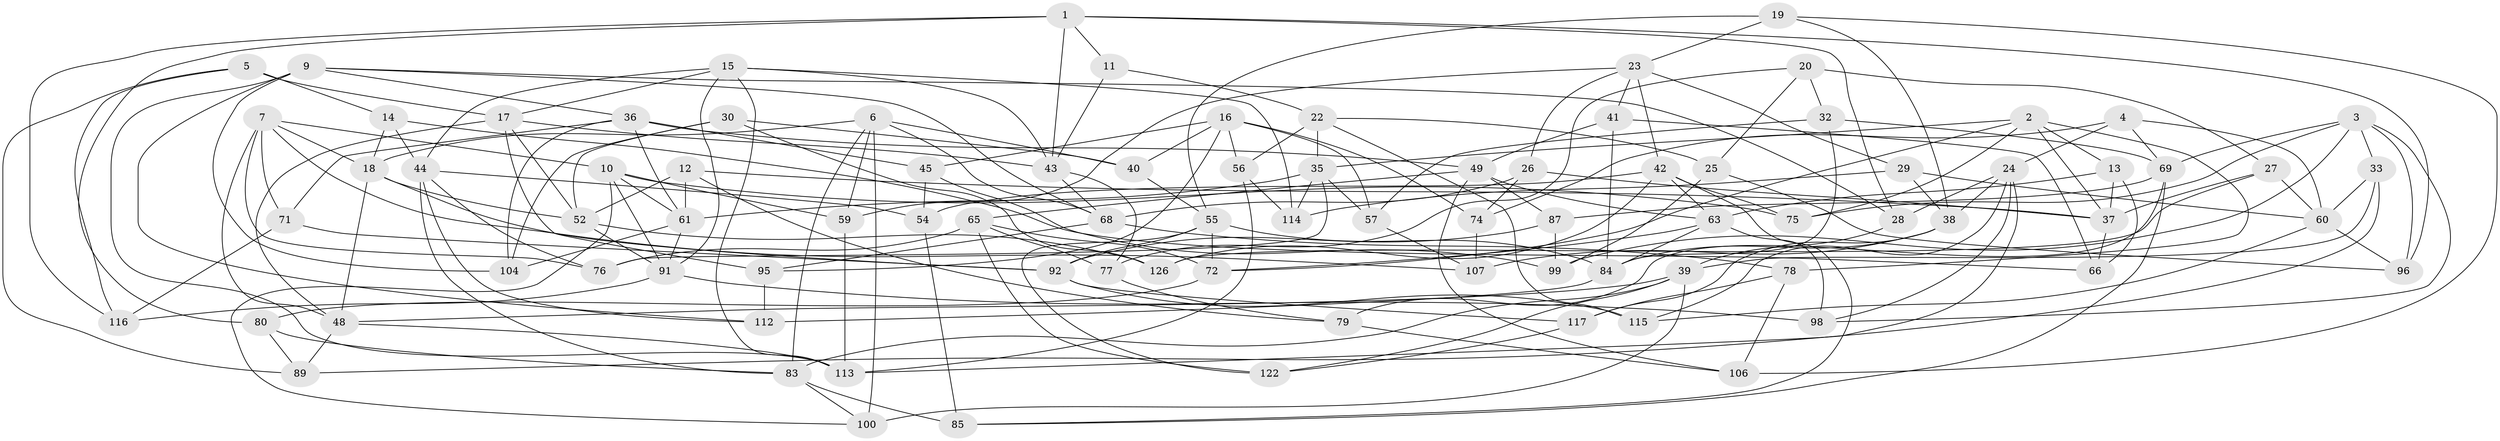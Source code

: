 // Generated by graph-tools (version 1.1) at 2025/52/02/27/25 19:52:32]
// undirected, 88 vertices, 212 edges
graph export_dot {
graph [start="1"]
  node [color=gray90,style=filled];
  1 [super="+31"];
  2 [super="+90"];
  3 [super="+34"];
  4;
  5;
  6 [super="+8"];
  7 [super="+64"];
  9 [super="+82"];
  10 [super="+50"];
  11;
  12;
  13;
  14;
  15 [super="+120"];
  16 [super="+102"];
  17 [super="+86"];
  18 [super="+21"];
  19;
  20;
  22 [super="+105"];
  23 [super="+46"];
  24 [super="+111"];
  25;
  26;
  27;
  28;
  29;
  30;
  32;
  33;
  35 [super="+121"];
  36 [super="+62"];
  37 [super="+73"];
  38 [super="+47"];
  39 [super="+58"];
  40;
  41;
  42 [super="+93"];
  43 [super="+70"];
  44 [super="+53"];
  45;
  48 [super="+110"];
  49 [super="+51"];
  52 [super="+97"];
  54;
  55 [super="+108"];
  56;
  57;
  59;
  60 [super="+88"];
  61 [super="+94"];
  63 [super="+119"];
  65 [super="+67"];
  66;
  68 [super="+81"];
  69 [super="+103"];
  71;
  72 [super="+109"];
  74;
  75;
  76;
  77;
  78;
  79;
  80;
  83 [super="+125"];
  84 [super="+101"];
  85;
  87;
  89;
  91 [super="+123"];
  92 [super="+118"];
  95;
  96;
  98;
  99;
  100;
  104;
  106;
  107;
  112;
  113 [super="+124"];
  114;
  115;
  116;
  117;
  122;
  126;
  1 -- 96;
  1 -- 116;
  1 -- 11;
  1 -- 80;
  1 -- 28;
  1 -- 43;
  2 -- 13;
  2 -- 35;
  2 -- 75;
  2 -- 37;
  2 -- 78;
  2 -- 72;
  3 -- 96;
  3 -- 99;
  3 -- 75;
  3 -- 33;
  3 -- 98;
  3 -- 69;
  4 -- 60;
  4 -- 74;
  4 -- 24;
  4 -- 69;
  5 -- 116;
  5 -- 14;
  5 -- 17;
  5 -- 89;
  6 -- 83;
  6 -- 59;
  6 -- 40;
  6 -- 100;
  6 -- 68;
  6 -- 18;
  7 -- 76;
  7 -- 10;
  7 -- 48;
  7 -- 107;
  7 -- 71;
  7 -- 18;
  9 -- 112;
  9 -- 104;
  9 -- 113;
  9 -- 28;
  9 -- 36;
  9 -- 68;
  10 -- 61;
  10 -- 59;
  10 -- 91;
  10 -- 75;
  10 -- 100;
  11 -- 22 [weight=2];
  11 -- 43;
  12 -- 61;
  12 -- 79;
  12 -- 52;
  12 -- 37;
  13 -- 66;
  13 -- 37;
  13 -- 63;
  14 -- 66;
  14 -- 18;
  14 -- 44;
  15 -- 44;
  15 -- 114;
  15 -- 17;
  15 -- 113;
  15 -- 43;
  15 -- 91;
  16 -- 56;
  16 -- 57;
  16 -- 45;
  16 -- 40;
  16 -- 74;
  16 -- 95;
  17 -- 52;
  17 -- 95;
  17 -- 48;
  17 -- 43;
  18 -- 52;
  18 -- 92;
  18 -- 48;
  19 -- 106;
  19 -- 23;
  19 -- 38;
  19 -- 55;
  20 -- 27;
  20 -- 77;
  20 -- 32;
  20 -- 25;
  22 -- 35;
  22 -- 25;
  22 -- 56;
  22 -- 115;
  23 -- 26;
  23 -- 41;
  23 -- 59;
  23 -- 42;
  23 -- 29;
  24 -- 98;
  24 -- 28;
  24 -- 113;
  24 -- 115;
  24 -- 38;
  25 -- 99;
  25 -- 96;
  26 -- 37;
  26 -- 74;
  26 -- 68;
  27 -- 126;
  27 -- 37;
  27 -- 60;
  28 -- 39;
  29 -- 114;
  29 -- 38;
  29 -- 60;
  30 -- 104;
  30 -- 40;
  30 -- 52;
  30 -- 126;
  32 -- 57;
  32 -- 69;
  32 -- 84;
  33 -- 39;
  33 -- 89;
  33 -- 60;
  35 -- 114;
  35 -- 57;
  35 -- 76;
  35 -- 61;
  36 -- 61;
  36 -- 71;
  36 -- 45;
  36 -- 104;
  36 -- 49;
  37 -- 66;
  38 -- 107;
  38 -- 117;
  38 -- 84;
  39 -- 122;
  39 -- 83;
  39 -- 100;
  39 -- 48;
  40 -- 55;
  41 -- 66;
  41 -- 84;
  41 -- 49;
  42 -- 54;
  42 -- 75;
  42 -- 85;
  42 -- 126;
  42 -- 63;
  43 -- 77;
  43 -- 68;
  44 -- 76;
  44 -- 112;
  44 -- 54;
  44 -- 83;
  45 -- 54;
  45 -- 99;
  48 -- 113;
  48 -- 89;
  49 -- 106;
  49 -- 87;
  49 -- 65;
  49 -- 63;
  52 -- 126;
  52 -- 91;
  54 -- 85;
  55 -- 122;
  55 -- 72;
  55 -- 84;
  55 -- 92;
  56 -- 113;
  56 -- 114;
  57 -- 107;
  59 -- 113;
  60 -- 96;
  60 -- 115;
  61 -- 104;
  61 -- 91;
  63 -- 72;
  63 -- 98;
  63 -- 84;
  65 -- 72 [weight=2];
  65 -- 122;
  65 -- 76;
  65 -- 77;
  68 -- 95;
  68 -- 78;
  69 -- 79;
  69 -- 87;
  69 -- 85;
  71 -- 116;
  71 -- 92;
  72 -- 80;
  74 -- 107;
  77 -- 79;
  78 -- 117;
  78 -- 106;
  79 -- 106;
  80 -- 83;
  80 -- 89;
  83 -- 100;
  83 -- 85;
  84 -- 112;
  87 -- 99;
  87 -- 92;
  91 -- 116;
  91 -- 98;
  92 -- 115;
  92 -- 117;
  95 -- 112;
  117 -- 122;
}
